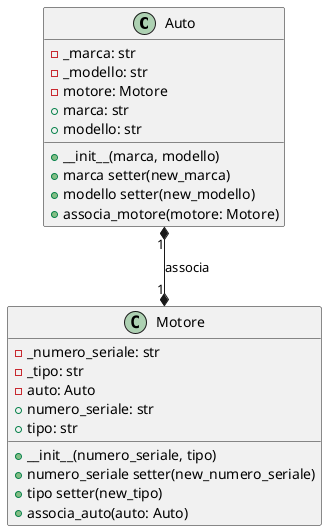 @startuml es 12

class Auto {
    - _marca: str
    - _modello: str
    - motore: Motore
    + __init__(marca, modello)
    + marca: str
    + modello: str
    + marca setter(new_marca)
    + modello setter(new_modello)
    + associa_motore(motore: Motore)
}

class Motore {
    - _numero_seriale: str
    - _tipo: str
    - auto: Auto
    + __init__(numero_seriale, tipo)
    + numero_seriale: str
    + tipo: str
    + numero_seriale setter(new_numero_seriale)
    + tipo setter(new_tipo)
    + associa_auto(auto: Auto)
}

Auto "1" *--* "1" Motore : associa

@enduml
